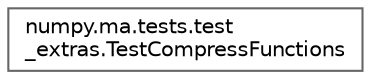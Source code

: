 digraph "Graphical Class Hierarchy"
{
 // LATEX_PDF_SIZE
  bgcolor="transparent";
  edge [fontname=Helvetica,fontsize=10,labelfontname=Helvetica,labelfontsize=10];
  node [fontname=Helvetica,fontsize=10,shape=box,height=0.2,width=0.4];
  rankdir="LR";
  Node0 [id="Node000000",label="numpy.ma.tests.test\l_extras.TestCompressFunctions",height=0.2,width=0.4,color="grey40", fillcolor="white", style="filled",URL="$d8/df1/classnumpy_1_1ma_1_1tests_1_1test__extras_1_1TestCompressFunctions.html",tooltip=" "];
}
